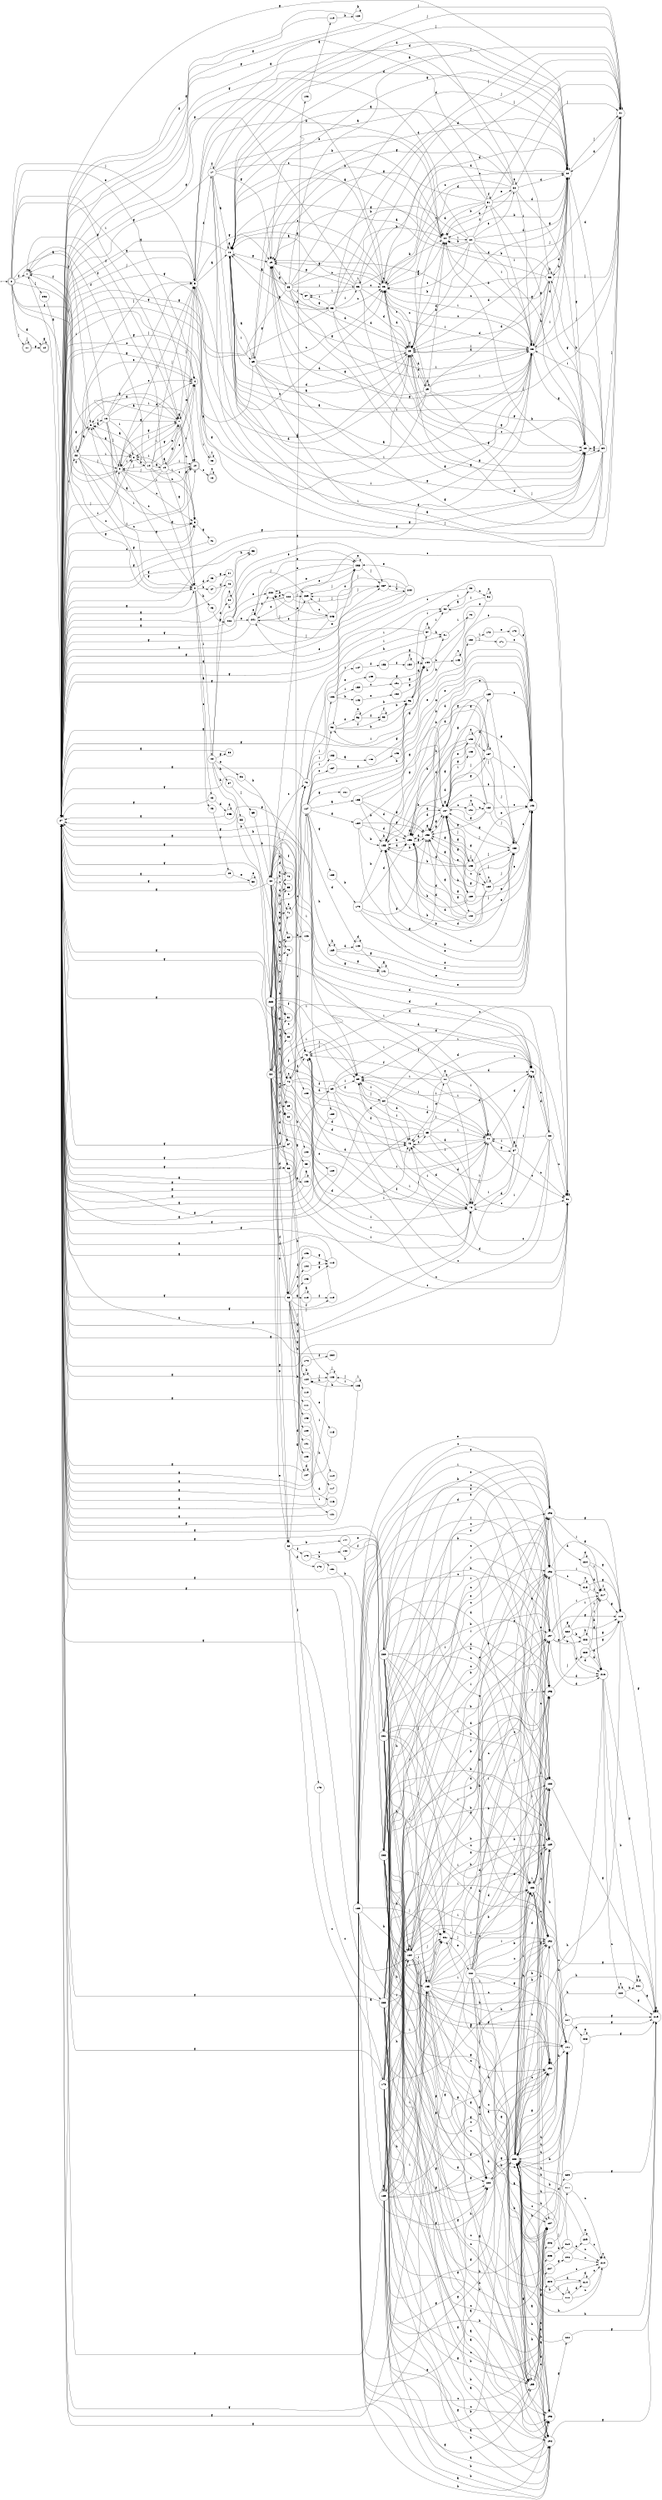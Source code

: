 digraph finite_state_machine {
rankdir=LR;
size="20,20";
node [shape = point]; "dummy0"
node [shape = doublecircle]; "0";"dummy0" -> "0";
node [shape = circle]; "1";
node [shape = circle]; "2";
node [shape = circle]; "3";
node [shape = circle]; "4";
node [shape = circle]; "5";
node [shape = circle]; "6";
node [shape = circle]; "7";
node [shape = circle]; "8";
node [shape = circle]; "9";
node [shape = doublecircle]; "10";node [shape = doublecircle]; "11";node [shape = doublecircle]; "12";node [shape = doublecircle]; "13";node [shape = circle]; "14";
node [shape = circle]; "15";
node [shape = circle]; "16";
node [shape = circle]; "17";
node [shape = circle]; "18";
node [shape = circle]; "19";
node [shape = circle]; "20";
node [shape = circle]; "21";
node [shape = circle]; "22";
node [shape = circle]; "23";
node [shape = circle]; "24";
node [shape = circle]; "25";
node [shape = circle]; "26";
node [shape = circle]; "27";
node [shape = circle]; "28";
node [shape = circle]; "29";
node [shape = circle]; "30";
node [shape = circle]; "31";
node [shape = circle]; "32";
node [shape = circle]; "33";
node [shape = circle]; "34";
node [shape = circle]; "35";
node [shape = circle]; "36";
node [shape = circle]; "37";
node [shape = circle]; "38";
node [shape = circle]; "39";
node [shape = circle]; "40";
node [shape = circle]; "41";
node [shape = circle]; "42";
node [shape = circle]; "43";
node [shape = circle]; "44";
node [shape = circle]; "45";
node [shape = circle]; "46";
node [shape = circle]; "47";
node [shape = circle]; "48";
node [shape = circle]; "49";
node [shape = circle]; "50";
node [shape = circle]; "51";
node [shape = circle]; "52";
node [shape = circle]; "53";
node [shape = circle]; "54";
node [shape = circle]; "55";
node [shape = circle]; "56";
node [shape = circle]; "57";
node [shape = circle]; "58";
node [shape = circle]; "59";
node [shape = circle]; "60";
node [shape = circle]; "61";
node [shape = circle]; "62";
node [shape = circle]; "63";
node [shape = circle]; "64";
node [shape = circle]; "65";
node [shape = circle]; "66";
node [shape = circle]; "67";
node [shape = circle]; "68";
node [shape = circle]; "69";
node [shape = circle]; "70";
node [shape = circle]; "71";
node [shape = circle]; "72";
node [shape = circle]; "73";
node [shape = circle]; "74";
node [shape = circle]; "75";
node [shape = circle]; "76";
node [shape = circle]; "77";
node [shape = circle]; "78";
node [shape = circle]; "79";
node [shape = circle]; "80";
node [shape = circle]; "81";
node [shape = circle]; "82";
node [shape = circle]; "83";
node [shape = circle]; "84";
node [shape = circle]; "85";
node [shape = circle]; "86";
node [shape = circle]; "87";
node [shape = circle]; "88";
node [shape = circle]; "89";
node [shape = circle]; "90";
node [shape = circle]; "91";
node [shape = circle]; "92";
node [shape = circle]; "93";
node [shape = circle]; "94";
node [shape = circle]; "95";
node [shape = circle]; "96";
node [shape = circle]; "97";
node [shape = circle]; "98";
node [shape = circle]; "99";
node [shape = circle]; "100";
node [shape = circle]; "101";
node [shape = circle]; "102";
node [shape = circle]; "103";
node [shape = circle]; "104";
node [shape = circle]; "105";
node [shape = circle]; "106";
node [shape = circle]; "107";
node [shape = circle]; "108";
node [shape = circle]; "109";
node [shape = circle]; "110";
node [shape = circle]; "111";
node [shape = circle]; "112";
node [shape = circle]; "113";
node [shape = circle]; "114";
node [shape = circle]; "115";
node [shape = circle]; "116";
node [shape = circle]; "117";
node [shape = circle]; "118";
node [shape = circle]; "119";
node [shape = circle]; "120";
node [shape = circle]; "121";
node [shape = circle]; "122";
node [shape = circle]; "123";
node [shape = circle]; "124";
node [shape = circle]; "125";
node [shape = circle]; "126";
node [shape = circle]; "127";
node [shape = circle]; "128";
node [shape = circle]; "129";
node [shape = circle]; "130";
node [shape = circle]; "131";
node [shape = circle]; "132";
node [shape = circle]; "133";
node [shape = circle]; "134";
node [shape = circle]; "135";
node [shape = circle]; "136";
node [shape = circle]; "137";
node [shape = circle]; "138";
node [shape = circle]; "139";
node [shape = circle]; "140";
node [shape = circle]; "141";
node [shape = circle]; "142";
node [shape = circle]; "143";
node [shape = circle]; "144";
node [shape = circle]; "145";
node [shape = circle]; "146";
node [shape = circle]; "147";
node [shape = circle]; "148";
node [shape = circle]; "149";
node [shape = circle]; "150";
node [shape = circle]; "151";
node [shape = circle]; "152";
node [shape = circle]; "153";
node [shape = circle]; "154";
node [shape = circle]; "155";
node [shape = circle]; "156";
node [shape = circle]; "157";
node [shape = circle]; "158";
node [shape = circle]; "159";
node [shape = circle]; "160";
node [shape = circle]; "161";
node [shape = circle]; "162";
node [shape = circle]; "163";
node [shape = circle]; "164";
node [shape = circle]; "165";
node [shape = circle]; "166";
node [shape = circle]; "167";
node [shape = circle]; "168";
node [shape = circle]; "169";
node [shape = circle]; "170";
node [shape = circle]; "171";
node [shape = circle]; "172";
node [shape = circle]; "173";
node [shape = circle]; "174";
node [shape = circle]; "175";
node [shape = circle]; "176";
node [shape = circle]; "177";
node [shape = circle]; "178";
node [shape = circle]; "179";
node [shape = circle]; "180";
node [shape = circle]; "181";
node [shape = circle]; "182";
node [shape = circle]; "183";
node [shape = circle]; "184";
node [shape = circle]; "185";
node [shape = circle]; "186";
node [shape = circle]; "187";
node [shape = circle]; "188";
node [shape = circle]; "189";
node [shape = circle]; "190";
node [shape = circle]; "191";
node [shape = circle]; "192";
node [shape = circle]; "193";
node [shape = circle]; "194";
node [shape = circle]; "195";
node [shape = circle]; "196";
node [shape = circle]; "197";
node [shape = circle]; "198";
node [shape = circle]; "199";
node [shape = circle]; "200";
node [shape = circle]; "201";
node [shape = circle]; "202";
node [shape = circle]; "203";
node [shape = circle]; "204";
node [shape = circle]; "205";
node [shape = circle]; "206";
node [shape = circle]; "207";
node [shape = circle]; "208";
node [shape = circle]; "209";
node [shape = circle]; "210";
node [shape = circle]; "211";
node [shape = circle]; "212";
node [shape = circle]; "213";
node [shape = circle]; "214";
node [shape = circle]; "215";
node [shape = circle]; "216";
node [shape = circle]; "217";
node [shape = circle]; "218";
node [shape = circle]; "219";
node [shape = circle]; "220";
node [shape = circle]; "221";
node [shape = circle]; "222";
node [shape = circle]; "223";
node [shape = circle]; "224";
node [shape = circle]; "225";
node [shape = circle]; "226";
node [shape = circle]; "227";
node [shape = circle]; "228";
node [shape = circle]; "229";
node [shape = circle]; "230";
node [shape = circle]; "231";
node [shape = circle]; "232";
node [shape = circle]; "233";
node [shape = circle]; "234";
node [shape = circle]; "235";
node [shape = circle]; "236";
node [shape = circle]; "237";
node [shape = circle]; "238";
node [shape = circle]; "239";
node [shape = circle]; "240";
node [shape = circle]; "241";
node [shape = circle]; "242";
node [shape = circle]; "243";
node [shape = circle]; "244";
node [shape = circle]; "245";
node [shape = circle]; "246";
"0" -> "1" [label = "f"];
 "0" -> "2" [label = "g"];
 "0" -> "12" [label = "g"];
 "0" -> "7" [label = "g"];
 "0" -> "3" [label = "c"];
 "0" -> "4" [label = "e"];
 "0" -> "9" [label = "j"];
 "0" -> "11" [label = "j"];
 "0" -> "5" [label = "j"];
 "0" -> "6" [label = "a"];
 "0" -> "8" [label = "i"];
 "0" -> "10" [label = "i"];
 "12" -> "12" [label = "g"];
 "11" -> "11" [label = "j"];
 "11" -> "12" [label = "g"];
 "10" -> "13" [label = "c"];
 "13" -> "13" [label = "c"];
 "9" -> "9" [label = "j"];
 "9" -> "5" [label = "j"];
 "9" -> "8" [label = "i"];
 "9" -> "10" [label = "i"];
 "9" -> "1" [label = "f"];
 "9" -> "2" [label = "g"];
 "9" -> "7" [label = "g"];
 "9" -> "3" [label = "c"];
 "9" -> "4" [label = "e"];
 "9" -> "6" [label = "a"];
 "8" -> "14" [label = "h"];
 "14" -> "8" [label = "i"];
 "14" -> "10" [label = "i"];
 "14" -> "6" [label = "a"];
 "14" -> "15" [label = "a"];
 "14" -> "9" [label = "j"];
 "14" -> "5" [label = "j"];
 "14" -> "1" [label = "f"];
 "14" -> "2" [label = "g"];
 "14" -> "7" [label = "g"];
 "14" -> "3" [label = "c"];
 "14" -> "4" [label = "e"];
 "15" -> "6" [label = "a"];
 "15" -> "15" [label = "a"];
 "15" -> "8" [label = "i"];
 "15" -> "10" [label = "i"];
 "15" -> "9" [label = "j"];
 "15" -> "5" [label = "j"];
 "15" -> "1" [label = "f"];
 "15" -> "2" [label = "g"];
 "15" -> "7" [label = "g"];
 "15" -> "3" [label = "c"];
 "15" -> "4" [label = "e"];
 "7" -> "2" [label = "g"];
 "7" -> "7" [label = "g"];
 "7" -> "1" [label = "f"];
 "7" -> "3" [label = "c"];
 "7" -> "4" [label = "e"];
 "7" -> "9" [label = "j"];
 "7" -> "5" [label = "j"];
 "7" -> "6" [label = "a"];
 "7" -> "8" [label = "i"];
 "7" -> "10" [label = "i"];
 "6" -> "16" [label = "i"];
 "16" -> "6" [label = "a"];
 "16" -> "1" [label = "f"];
 "16" -> "2" [label = "g"];
 "16" -> "7" [label = "g"];
 "16" -> "3" [label = "c"];
 "16" -> "4" [label = "e"];
 "16" -> "9" [label = "j"];
 "16" -> "5" [label = "j"];
 "16" -> "8" [label = "i"];
 "16" -> "10" [label = "i"];
 "5" -> "17" [label = "f"];
 "5" -> "18" [label = "a"];
 "5" -> "27" [label = "g"];
 "5" -> "19" [label = "g"];
 "5" -> "20" [label = "g"];
 "5" -> "21" [label = "j"];
 "5" -> "25" [label = "d"];
 "5" -> "22" [label = "d"];
 "5" -> "23" [label = "i"];
 "5" -> "24" [label = "b"];
 "5" -> "26" [label = "c"];
 "27" -> "1" [label = "f"];
 "27" -> "2" [label = "g"];
 "27" -> "7" [label = "g"];
 "27" -> "3" [label = "c"];
 "27" -> "4" [label = "e"];
 "27" -> "9" [label = "j"];
 "27" -> "5" [label = "j"];
 "27" -> "8" [label = "i"];
 "27" -> "10" [label = "i"];
 "27" -> "28" [label = "i"];
 "27" -> "6" [label = "a"];
 "28" -> "8" [label = "i"];
 "28" -> "10" [label = "i"];
 "28" -> "28" [label = "i"];
 "28" -> "1" [label = "f"];
 "28" -> "2" [label = "g"];
 "28" -> "7" [label = "g"];
 "28" -> "3" [label = "c"];
 "28" -> "4" [label = "e"];
 "28" -> "9" [label = "j"];
 "28" -> "5" [label = "j"];
 "28" -> "6" [label = "a"];
 "26" -> "26" [label = "c"];
 "26" -> "18" [label = "a"];
 "26" -> "27" [label = "g"];
 "26" -> "19" [label = "g"];
 "26" -> "20" [label = "g"];
 "26" -> "21" [label = "j"];
 "26" -> "25" [label = "d"];
 "26" -> "22" [label = "d"];
 "26" -> "23" [label = "i"];
 "26" -> "24" [label = "b"];
 "25" -> "25" [label = "d"];
 "25" -> "29" [label = "d"];
 "25" -> "22" [label = "d"];
 "25" -> "18" [label = "a"];
 "25" -> "27" [label = "g"];
 "25" -> "19" [label = "g"];
 "25" -> "20" [label = "g"];
 "25" -> "21" [label = "j"];
 "25" -> "23" [label = "i"];
 "25" -> "24" [label = "b"];
 "25" -> "26" [label = "c"];
 "29" -> "25" [label = "d"];
 "29" -> "29" [label = "d"];
 "29" -> "22" [label = "d"];
 "29" -> "18" [label = "a"];
 "29" -> "27" [label = "g"];
 "29" -> "19" [label = "g"];
 "29" -> "20" [label = "g"];
 "29" -> "21" [label = "j"];
 "29" -> "23" [label = "i"];
 "29" -> "24" [label = "b"];
 "29" -> "26" [label = "c"];
 "24" -> "30" [label = "i"];
 "30" -> "24" [label = "b"];
 "30" -> "31" [label = "f"];
 "30" -> "32" [label = "e"];
 "30" -> "18" [label = "a"];
 "30" -> "27" [label = "g"];
 "30" -> "19" [label = "g"];
 "30" -> "20" [label = "g"];
 "30" -> "21" [label = "j"];
 "30" -> "25" [label = "d"];
 "30" -> "22" [label = "d"];
 "30" -> "23" [label = "i"];
 "30" -> "26" [label = "c"];
 "32" -> "32" [label = "e"];
 "32" -> "24" [label = "b"];
 "32" -> "18" [label = "a"];
 "32" -> "27" [label = "g"];
 "32" -> "19" [label = "g"];
 "32" -> "20" [label = "g"];
 "32" -> "21" [label = "j"];
 "32" -> "25" [label = "d"];
 "32" -> "22" [label = "d"];
 "32" -> "23" [label = "i"];
 "32" -> "26" [label = "c"];
 "31" -> "31" [label = "f"];
 "31" -> "24" [label = "b"];
 "31" -> "32" [label = "e"];
 "31" -> "18" [label = "a"];
 "31" -> "27" [label = "g"];
 "31" -> "19" [label = "g"];
 "31" -> "20" [label = "g"];
 "31" -> "21" [label = "j"];
 "31" -> "25" [label = "d"];
 "31" -> "22" [label = "d"];
 "31" -> "23" [label = "i"];
 "31" -> "26" [label = "c"];
 "23" -> "23" [label = "i"];
 "23" -> "27" [label = "g"];
 "23" -> "19" [label = "g"];
 "23" -> "20" [label = "g"];
 "23" -> "21" [label = "j"];
 "23" -> "25" [label = "d"];
 "23" -> "22" [label = "d"];
 "23" -> "33" [label = "h"];
 "23" -> "18" [label = "a"];
 "23" -> "24" [label = "b"];
 "23" -> "26" [label = "c"];
 "33" -> "33" [label = "h"];
 "33" -> "27" [label = "g"];
 "33" -> "19" [label = "g"];
 "33" -> "20" [label = "g"];
 "33" -> "21" [label = "j"];
 "33" -> "25" [label = "d"];
 "33" -> "22" [label = "d"];
 "33" -> "23" [label = "i"];
 "33" -> "18" [label = "a"];
 "33" -> "24" [label = "b"];
 "33" -> "26" [label = "c"];
 "22" -> "25" [label = "d"];
 "22" -> "22" [label = "d"];
 "22" -> "21" [label = "j"];
 "22" -> "27" [label = "g"];
 "22" -> "19" [label = "g"];
 "22" -> "20" [label = "g"];
 "22" -> "23" [label = "i"];
 "22" -> "33" [label = "h"];
 "22" -> "18" [label = "a"];
 "22" -> "24" [label = "b"];
 "22" -> "26" [label = "c"];
 "21" -> "21" [label = "j"];
 "21" -> "22" [label = "d"];
 "20" -> "34" [label = "d"];
 "34" -> "27" [label = "g"];
 "34" -> "19" [label = "g"];
 "34" -> "20" [label = "g"];
 "34" -> "21" [label = "j"];
 "34" -> "25" [label = "d"];
 "34" -> "22" [label = "d"];
 "34" -> "23" [label = "i"];
 "34" -> "33" [label = "h"];
 "34" -> "18" [label = "a"];
 "34" -> "24" [label = "b"];
 "34" -> "26" [label = "c"];
 "19" -> "35" [label = "j"];
 "35" -> "27" [label = "g"];
 "35" -> "19" [label = "g"];
 "35" -> "20" [label = "g"];
 "35" -> "36" [label = "i"];
 "35" -> "37" [label = "i"];
 "35" -> "23" [label = "i"];
 "35" -> "18" [label = "a"];
 "35" -> "21" [label = "j"];
 "35" -> "25" [label = "d"];
 "35" -> "22" [label = "d"];
 "35" -> "24" [label = "b"];
 "35" -> "26" [label = "c"];
 "37" -> "38" [label = "g"];
 "38" -> "36" [label = "i"];
 "38" -> "37" [label = "i"];
 "38" -> "23" [label = "i"];
 "38" -> "27" [label = "g"];
 "38" -> "19" [label = "g"];
 "38" -> "20" [label = "g"];
 "38" -> "18" [label = "a"];
 "38" -> "21" [label = "j"];
 "38" -> "25" [label = "d"];
 "38" -> "22" [label = "d"];
 "38" -> "24" [label = "b"];
 "38" -> "26" [label = "c"];
 "36" -> "36" [label = "i"];
 "36" -> "37" [label = "i"];
 "36" -> "23" [label = "i"];
 "36" -> "27" [label = "g"];
 "36" -> "19" [label = "g"];
 "36" -> "20" [label = "g"];
 "36" -> "18" [label = "a"];
 "36" -> "21" [label = "j"];
 "36" -> "25" [label = "d"];
 "36" -> "22" [label = "d"];
 "36" -> "24" [label = "b"];
 "36" -> "26" [label = "c"];
 "18" -> "18" [label = "a"];
 "18" -> "23" [label = "i"];
 "18" -> "39" [label = "i"];
 "18" -> "27" [label = "g"];
 "18" -> "19" [label = "g"];
 "18" -> "20" [label = "g"];
 "18" -> "21" [label = "j"];
 "18" -> "25" [label = "d"];
 "18" -> "22" [label = "d"];
 "18" -> "24" [label = "b"];
 "18" -> "26" [label = "c"];
 "39" -> "23" [label = "i"];
 "39" -> "39" [label = "i"];
 "39" -> "18" [label = "a"];
 "39" -> "27" [label = "g"];
 "39" -> "19" [label = "g"];
 "39" -> "20" [label = "g"];
 "39" -> "21" [label = "j"];
 "39" -> "25" [label = "d"];
 "39" -> "22" [label = "d"];
 "39" -> "24" [label = "b"];
 "39" -> "26" [label = "c"];
 "17" -> "17" [label = "f"];
 "17" -> "18" [label = "a"];
 "17" -> "27" [label = "g"];
 "17" -> "19" [label = "g"];
 "17" -> "20" [label = "g"];
 "17" -> "21" [label = "j"];
 "17" -> "25" [label = "d"];
 "17" -> "22" [label = "d"];
 "17" -> "23" [label = "i"];
 "17" -> "24" [label = "b"];
 "17" -> "26" [label = "c"];
 "4" -> "40" [label = "i"];
 "4" -> "27" [label = "g"];
 "40" -> "40" [label = "i"];
 "40" -> "27" [label = "g"];
 "3" -> "41" [label = "g"];
 "41" -> "27" [label = "g"];
 "2" -> "42" [label = "a"];
 "2" -> "43" [label = "h"];
 "2" -> "44" [label = "i"];
 "2" -> "45" [label = "d"];
 "2" -> "46" [label = "c"];
 "2" -> "47" [label = "b"];
 "47" -> "48" [label = "f"];
 "48" -> "27" [label = "g"];
 "46" -> "49" [label = "f"];
 "49" -> "50" [label = "e"];
 "49" -> "27" [label = "g"];
 "50" -> "50" [label = "e"];
 "50" -> "27" [label = "g"];
 "45" -> "51" [label = "g"];
 "51" -> "27" [label = "g"];
 "44" -> "52" [label = "d"];
 "44" -> "57" [label = "h"];
 "44" -> "53" [label = "h"];
 "44" -> "55" [label = "h"];
 "44" -> "54" [label = "b"];
 "44" -> "56" [label = "e"];
 "44" -> "58" [label = "g"];
 "58" -> "27" [label = "g"];
 "57" -> "59" [label = "j"];
 "59" -> "60" [label = "b"];
 "60" -> "75" [label = "f"];
 "60" -> "67" [label = "f"];
 "60" -> "68" [label = "f"];
 "60" -> "61" [label = "f"];
 "60" -> "62" [label = "e"];
 "60" -> "71" [label = "e"];
 "60" -> "27" [label = "g"];
 "60" -> "70" [label = "g"];
 "60" -> "63" [label = "g"];
 "60" -> "64" [label = "c"];
 "60" -> "81" [label = "c"];
 "60" -> "74" [label = "c"];
 "60" -> "72" [label = "c"];
 "60" -> "65" [label = "d"];
 "60" -> "66" [label = "d"];
 "60" -> "69" [label = "d"];
 "60" -> "76" [label = "d"];
 "60" -> "79" [label = "d"];
 "60" -> "73" [label = "b"];
 "60" -> "80" [label = "i"];
 "60" -> "82" [label = "i"];
 "60" -> "77" [label = "i"];
 "60" -> "78" [label = "i"];
 "82" -> "83" [label = "a"];
 "83" -> "27" [label = "g"];
 "81" -> "81" [label = "c"];
 "81" -> "27" [label = "g"];
 "80" -> "84" [label = "j"];
 "84" -> "80" [label = "i"];
 "84" -> "77" [label = "i"];
 "84" -> "78" [label = "i"];
 "84" -> "75" [label = "f"];
 "84" -> "76" [label = "d"];
 "84" -> "79" [label = "d"];
 "84" -> "81" [label = "c"];
 "84" -> "27" [label = "g"];
 "79" -> "85" [label = "c"];
 "85" -> "76" [label = "d"];
 "85" -> "79" [label = "d"];
 "85" -> "86" [label = "e"];
 "85" -> "75" [label = "f"];
 "85" -> "80" [label = "i"];
 "85" -> "77" [label = "i"];
 "85" -> "78" [label = "i"];
 "85" -> "81" [label = "c"];
 "85" -> "27" [label = "g"];
 "86" -> "86" [label = "e"];
 "86" -> "76" [label = "d"];
 "86" -> "79" [label = "d"];
 "86" -> "75" [label = "f"];
 "86" -> "80" [label = "i"];
 "86" -> "77" [label = "i"];
 "86" -> "78" [label = "i"];
 "86" -> "81" [label = "c"];
 "86" -> "27" [label = "g"];
 "78" -> "80" [label = "i"];
 "78" -> "77" [label = "i"];
 "78" -> "78" [label = "i"];
 "78" -> "75" [label = "f"];
 "78" -> "76" [label = "d"];
 "78" -> "79" [label = "d"];
 "78" -> "81" [label = "c"];
 "78" -> "27" [label = "g"];
 "77" -> "80" [label = "i"];
 "77" -> "77" [label = "i"];
 "77" -> "78" [label = "i"];
 "77" -> "27" [label = "g"];
 "77" -> "87" [label = "g"];
 "77" -> "75" [label = "f"];
 "77" -> "76" [label = "d"];
 "77" -> "79" [label = "d"];
 "77" -> "81" [label = "c"];
 "87" -> "27" [label = "g"];
 "87" -> "87" [label = "g"];
 "87" -> "80" [label = "i"];
 "87" -> "77" [label = "i"];
 "87" -> "78" [label = "i"];
 "87" -> "75" [label = "f"];
 "87" -> "76" [label = "d"];
 "87" -> "79" [label = "d"];
 "87" -> "81" [label = "c"];
 "76" -> "88" [label = "c"];
 "88" -> "76" [label = "d"];
 "88" -> "79" [label = "d"];
 "88" -> "75" [label = "f"];
 "88" -> "80" [label = "i"];
 "88" -> "77" [label = "i"];
 "88" -> "78" [label = "i"];
 "88" -> "81" [label = "c"];
 "88" -> "27" [label = "g"];
 "75" -> "89" [label = "d"];
 "89" -> "75" [label = "f"];
 "89" -> "76" [label = "d"];
 "89" -> "79" [label = "d"];
 "89" -> "80" [label = "i"];
 "89" -> "77" [label = "i"];
 "89" -> "78" [label = "i"];
 "89" -> "81" [label = "c"];
 "89" -> "27" [label = "g"];
 "74" -> "81" [label = "c"];
 "74" -> "74" [label = "c"];
 "74" -> "75" [label = "f"];
 "74" -> "76" [label = "d"];
 "74" -> "79" [label = "d"];
 "74" -> "80" [label = "i"];
 "74" -> "77" [label = "i"];
 "74" -> "78" [label = "i"];
 "74" -> "27" [label = "g"];
 "73" -> "27" [label = "g"];
 "72" -> "90" [label = "i"];
 "72" -> "92" [label = "i"];
 "72" -> "91" [label = "h"];
 "72" -> "27" [label = "g"];
 "92" -> "93" [label = "a"];
 "93" -> "92" [label = "i"];
 "93" -> "94" [label = "c"];
 "93" -> "27" [label = "g"];
 "94" -> "94" [label = "c"];
 "94" -> "92" [label = "i"];
 "94" -> "27" [label = "g"];
 "91" -> "95" [label = "i"];
 "95" -> "96" [label = "b"];
 "96" -> "90" [label = "i"];
 "96" -> "92" [label = "i"];
 "96" -> "91" [label = "h"];
 "96" -> "97" [label = "d"];
 "96" -> "27" [label = "g"];
 "97" -> "97" [label = "d"];
 "97" -> "90" [label = "i"];
 "97" -> "92" [label = "i"];
 "97" -> "91" [label = "h"];
 "97" -> "27" [label = "g"];
 "90" -> "98" [label = "e"];
 "90" -> "99" [label = "f"];
 "90" -> "96" [label = "b"];
 "99" -> "99" [label = "f"];
 "99" -> "96" [label = "b"];
 "98" -> "98" [label = "e"];
 "98" -> "99" [label = "f"];
 "98" -> "96" [label = "b"];
 "71" -> "71" [label = "e"];
 "71" -> "72" [label = "c"];
 "70" -> "27" [label = "g"];
 "69" -> "100" [label = "h"];
 "100" -> "27" [label = "g"];
 "68" -> "101" [label = "b"];
 "68" -> "102" [label = "b"];
 "68" -> "103" [label = "b"];
 "68" -> "104" [label = "e"];
 "68" -> "105" [label = "f"];
 "68" -> "106" [label = "f"];
 "68" -> "108" [label = "f"];
 "68" -> "113" [label = "f"];
 "68" -> "107" [label = "d"];
 "68" -> "27" [label = "g"];
 "68" -> "109" [label = "g"];
 "68" -> "111" [label = "g"];
 "68" -> "110" [label = "j"];
 "68" -> "112" [label = "a"];
 "113" -> "27" [label = "g"];
 "112" -> "112" [label = "a"];
 "112" -> "113" [label = "f"];
 "111" -> "114" [label = "i"];
 "114" -> "27" [label = "g"];
 "110" -> "115" [label = "e"];
 "115" -> "27" [label = "g"];
 "109" -> "116" [label = "d"];
 "116" -> "27" [label = "g"];
 "108" -> "117" [label = "h"];
 "117" -> "27" [label = "g"];
 "107" -> "107" [label = "d"];
 "107" -> "27" [label = "g"];
 "106" -> "118" [label = "g"];
 "118" -> "27" [label = "g"];
 "105" -> "118" [label = "g"];
 "104" -> "118" [label = "g"];
 "103" -> "27" [label = "g"];
 "102" -> "119" [label = "a"];
 "119" -> "120" [label = "b"];
 "119" -> "27" [label = "g"];
 "120" -> "120" [label = "b"];
 "120" -> "27" [label = "g"];
 "101" -> "121" [label = "i"];
 "121" -> "27" [label = "g"];
 "67" -> "122" [label = "a"];
 "67" -> "27" [label = "g"];
 "122" -> "122" [label = "a"];
 "122" -> "27" [label = "g"];
 "66" -> "123" [label = "j"];
 "66" -> "124" [label = "h"];
 "66" -> "27" [label = "g"];
 "124" -> "124" [label = "h"];
 "124" -> "123" [label = "j"];
 "124" -> "27" [label = "g"];
 "123" -> "123" [label = "j"];
 "123" -> "125" [label = "i"];
 "123" -> "124" [label = "h"];
 "123" -> "27" [label = "g"];
 "125" -> "125" [label = "i"];
 "125" -> "123" [label = "j"];
 "125" -> "124" [label = "h"];
 "125" -> "27" [label = "g"];
 "65" -> "27" [label = "g"];
 "64" -> "126" [label = "b"];
 "126" -> "27" [label = "g"];
 "63" -> "127" [label = "c"];
 "63" -> "128" [label = "d"];
 "128" -> "129" [label = "e"];
 "129" -> "27" [label = "g"];
 "127" -> "130" [label = "j"];
 "127" -> "131" [label = "g"];
 "127" -> "133" [label = "g"];
 "127" -> "134" [label = "g"];
 "127" -> "141" [label = "g"];
 "127" -> "132" [label = "b"];
 "127" -> "135" [label = "a"];
 "127" -> "136" [label = "i"];
 "127" -> "138" [label = "i"];
 "127" -> "137" [label = "c"];
 "127" -> "139" [label = "h"];
 "127" -> "140" [label = "d"];
 "127" -> "142" [label = "e"];
 "142" -> "27" [label = "g"];
 "141" -> "141" [label = "g"];
 "141" -> "142" [label = "e"];
 "140" -> "140" [label = "d"];
 "140" -> "141" [label = "g"];
 "140" -> "142" [label = "e"];
 "139" -> "139" [label = "h"];
 "139" -> "140" [label = "d"];
 "139" -> "141" [label = "g"];
 "139" -> "142" [label = "e"];
 "138" -> "143" [label = "a"];
 "143" -> "144" [label = "g"];
 "144" -> "145" [label = "c"];
 "144" -> "142" [label = "e"];
 "145" -> "145" [label = "c"];
 "145" -> "142" [label = "e"];
 "137" -> "146" [label = "g"];
 "146" -> "144" [label = "g"];
 "136" -> "147" [label = "i"];
 "136" -> "150" [label = "i"];
 "136" -> "148" [label = "h"];
 "136" -> "149" [label = "e"];
 "150" -> "151" [label = "c"];
 "151" -> "144" [label = "g"];
 "149" -> "144" [label = "g"];
 "148" -> "152" [label = "e"];
 "152" -> "144" [label = "g"];
 "147" -> "153" [label = "f"];
 "153" -> "154" [label = "f"];
 "153" -> "144" [label = "g"];
 "154" -> "154" [label = "f"];
 "154" -> "144" [label = "g"];
 "135" -> "155" [label = "b"];
 "135" -> "156" [label = "d"];
 "135" -> "157" [label = "g"];
 "135" -> "158" [label = "g"];
 "135" -> "142" [label = "e"];
 "158" -> "157" [label = "g"];
 "158" -> "158" [label = "g"];
 "158" -> "155" [label = "b"];
 "158" -> "156" [label = "d"];
 "158" -> "142" [label = "e"];
 "157" -> "157" [label = "g"];
 "157" -> "158" [label = "g"];
 "157" -> "142" [label = "e"];
 "157" -> "166" [label = "e"];
 "157" -> "159" [label = "e"];
 "157" -> "160" [label = "b"];
 "157" -> "155" [label = "b"];
 "157" -> "161" [label = "c"];
 "157" -> "162" [label = "c"];
 "157" -> "164" [label = "c"];
 "157" -> "168" [label = "j"];
 "157" -> "163" [label = "j"];
 "157" -> "167" [label = "j"];
 "157" -> "165" [label = "i"];
 "157" -> "156" [label = "d"];
 "168" -> "168" [label = "j"];
 "168" -> "157" [label = "g"];
 "168" -> "158" [label = "g"];
 "168" -> "155" [label = "b"];
 "168" -> "156" [label = "d"];
 "168" -> "142" [label = "e"];
 "167" -> "168" [label = "j"];
 "167" -> "167" [label = "j"];
 "167" -> "157" [label = "g"];
 "167" -> "158" [label = "g"];
 "167" -> "155" [label = "b"];
 "167" -> "156" [label = "d"];
 "167" -> "142" [label = "e"];
 "166" -> "142" [label = "e"];
 "166" -> "166" [label = "e"];
 "166" -> "168" [label = "j"];
 "166" -> "167" [label = "j"];
 "166" -> "157" [label = "g"];
 "166" -> "158" [label = "g"];
 "166" -> "155" [label = "b"];
 "166" -> "156" [label = "d"];
 "165" -> "169" [label = "d"];
 "169" -> "157" [label = "g"];
 "169" -> "158" [label = "g"];
 "169" -> "168" [label = "j"];
 "169" -> "155" [label = "b"];
 "169" -> "156" [label = "d"];
 "169" -> "142" [label = "e"];
 "164" -> "164" [label = "c"];
 "164" -> "157" [label = "g"];
 "164" -> "158" [label = "g"];
 "164" -> "168" [label = "j"];
 "164" -> "155" [label = "b"];
 "164" -> "156" [label = "d"];
 "164" -> "142" [label = "e"];
 "163" -> "168" [label = "j"];
 "163" -> "163" [label = "j"];
 "163" -> "164" [label = "c"];
 "163" -> "157" [label = "g"];
 "163" -> "158" [label = "g"];
 "163" -> "155" [label = "b"];
 "163" -> "156" [label = "d"];
 "163" -> "142" [label = "e"];
 "162" -> "157" [label = "g"];
 "162" -> "158" [label = "g"];
 "162" -> "168" [label = "j"];
 "162" -> "155" [label = "b"];
 "162" -> "156" [label = "d"];
 "162" -> "142" [label = "e"];
 "161" -> "161" [label = "c"];
 "161" -> "162" [label = "c"];
 "160" -> "157" [label = "g"];
 "160" -> "158" [label = "g"];
 "160" -> "168" [label = "j"];
 "160" -> "155" [label = "b"];
 "160" -> "156" [label = "d"];
 "160" -> "142" [label = "e"];
 "159" -> "157" [label = "g"];
 "159" -> "158" [label = "g"];
 "159" -> "168" [label = "j"];
 "159" -> "155" [label = "b"];
 "159" -> "156" [label = "d"];
 "159" -> "142" [label = "e"];
 "156" -> "156" [label = "d"];
 "156" -> "155" [label = "b"];
 "156" -> "157" [label = "g"];
 "156" -> "158" [label = "g"];
 "156" -> "142" [label = "e"];
 "155" -> "155" [label = "b"];
 "155" -> "156" [label = "d"];
 "134" -> "155" [label = "b"];
 "134" -> "156" [label = "d"];
 "134" -> "157" [label = "g"];
 "134" -> "158" [label = "g"];
 "134" -> "142" [label = "e"];
 "133" -> "170" [label = "b"];
 "170" -> "155" [label = "b"];
 "170" -> "156" [label = "d"];
 "170" -> "157" [label = "g"];
 "170" -> "158" [label = "g"];
 "170" -> "142" [label = "e"];
 "132" -> "171" [label = "j"];
 "132" -> "172" [label = "i"];
 "172" -> "173" [label = "e"];
 "173" -> "142" [label = "e"];
 "171" -> "142" [label = "e"];
 "131" -> "142" [label = "e"];
 "130" -> "27" [label = "g"];
 "62" -> "174" [label = "a"];
 "62" -> "179" [label = "f"];
 "62" -> "175" [label = "f"];
 "62" -> "176" [label = "d"];
 "62" -> "177" [label = "b"];
 "62" -> "178" [label = "c"];
 "179" -> "180" [label = "c"];
 "179" -> "181" [label = "b"];
 "181" -> "182" [label = "b"];
 "182" -> "193" [label = "a"];
 "182" -> "183" [label = "a"];
 "182" -> "184" [label = "h"];
 "182" -> "191" [label = "h"];
 "182" -> "185" [label = "i"];
 "182" -> "186" [label = "i"];
 "182" -> "197" [label = "i"];
 "182" -> "192" [label = "c"];
 "182" -> "187" [label = "c"];
 "182" -> "198" [label = "c"];
 "182" -> "188" [label = "d"];
 "182" -> "194" [label = "b"];
 "182" -> "195" [label = "b"];
 "182" -> "189" [label = "b"];
 "182" -> "200" [label = "g"];
 "182" -> "27" [label = "g"];
 "182" -> "190" [label = "g"];
 "182" -> "199" [label = "g"];
 "182" -> "196" [label = "e"];
 "182" -> "201" [label = "j"];
 "201" -> "202" [label = "e"];
 "202" -> "201" [label = "j"];
 "202" -> "186" [label = "i"];
 "202" -> "197" [label = "i"];
 "202" -> "192" [label = "c"];
 "202" -> "187" [label = "c"];
 "202" -> "198" [label = "c"];
 "202" -> "188" [label = "d"];
 "202" -> "194" [label = "b"];
 "202" -> "195" [label = "b"];
 "202" -> "189" [label = "b"];
 "202" -> "200" [label = "g"];
 "202" -> "27" [label = "g"];
 "202" -> "190" [label = "g"];
 "202" -> "199" [label = "g"];
 "202" -> "191" [label = "h"];
 "202" -> "193" [label = "a"];
 "202" -> "196" [label = "e"];
 "200" -> "203" [label = "h"];
 "203" -> "186" [label = "i"];
 "203" -> "197" [label = "i"];
 "203" -> "192" [label = "c"];
 "203" -> "187" [label = "c"];
 "203" -> "198" [label = "c"];
 "203" -> "188" [label = "d"];
 "203" -> "194" [label = "b"];
 "203" -> "195" [label = "b"];
 "203" -> "189" [label = "b"];
 "203" -> "200" [label = "g"];
 "203" -> "27" [label = "g"];
 "203" -> "190" [label = "g"];
 "203" -> "199" [label = "g"];
 "203" -> "191" [label = "h"];
 "203" -> "193" [label = "a"];
 "203" -> "196" [label = "e"];
 "203" -> "201" [label = "j"];
 "199" -> "204" [label = "c"];
 "199" -> "205" [label = "e"];
 "199" -> "206" [label = "e"];
 "199" -> "207" [label = "a"];
 "207" -> "208" [label = "g"];
 "208" -> "209" [label = "e"];
 "208" -> "210" [label = "c"];
 "208" -> "203" [label = "h"];
 "210" -> "210" [label = "c"];
 "210" -> "203" [label = "h"];
 "209" -> "209" [label = "e"];
 "209" -> "210" [label = "c"];
 "209" -> "203" [label = "h"];
 "206" -> "211" [label = "j"];
 "211" -> "210" [label = "c"];
 "211" -> "203" [label = "h"];
 "205" -> "212" [label = "b"];
 "212" -> "210" [label = "c"];
 "212" -> "203" [label = "h"];
 "204" -> "213" [label = "j"];
 "204" -> "214" [label = "d"];
 "204" -> "210" [label = "c"];
 "204" -> "203" [label = "h"];
 "214" -> "214" [label = "d"];
 "214" -> "210" [label = "c"];
 "214" -> "203" [label = "h"];
 "213" -> "213" [label = "j"];
 "213" -> "214" [label = "d"];
 "213" -> "210" [label = "c"];
 "213" -> "203" [label = "h"];
 "198" -> "215" [label = "c"];
 "198" -> "216" [label = "d"];
 "198" -> "217" [label = "i"];
 "198" -> "218" [label = "g"];
 "218" -> "219" [label = "g"];
 "218" -> "203" [label = "h"];
 "219" -> "219" [label = "g"];
 "219" -> "203" [label = "h"];
 "217" -> "217" [label = "i"];
 "217" -> "218" [label = "g"];
 "216" -> "220" [label = "c"];
 "216" -> "221" [label = "b"];
 "216" -> "219" [label = "g"];
 "216" -> "203" [label = "h"];
 "221" -> "221" [label = "b"];
 "221" -> "219" [label = "g"];
 "221" -> "203" [label = "h"];
 "220" -> "220" [label = "c"];
 "220" -> "221" [label = "b"];
 "220" -> "219" [label = "g"];
 "220" -> "203" [label = "h"];
 "215" -> "215" [label = "c"];
 "215" -> "216" [label = "d"];
 "215" -> "217" [label = "i"];
 "215" -> "218" [label = "g"];
 "197" -> "218" [label = "g"];
 "197" -> "222" [label = "g"];
 "197" -> "223" [label = "b"];
 "197" -> "216" [label = "d"];
 "197" -> "217" [label = "i"];
 "223" -> "223" [label = "b"];
 "223" -> "216" [label = "d"];
 "223" -> "217" [label = "i"];
 "223" -> "218" [label = "g"];
 "222" -> "218" [label = "g"];
 "222" -> "222" [label = "g"];
 "222" -> "223" [label = "b"];
 "222" -> "216" [label = "d"];
 "222" -> "217" [label = "i"];
 "196" -> "224" [label = "d"];
 "196" -> "216" [label = "d"];
 "196" -> "217" [label = "i"];
 "196" -> "218" [label = "g"];
 "224" -> "224" [label = "d"];
 "224" -> "216" [label = "d"];
 "224" -> "217" [label = "i"];
 "224" -> "218" [label = "g"];
 "195" -> "225" [label = "j"];
 "225" -> "216" [label = "d"];
 "225" -> "217" [label = "i"];
 "225" -> "218" [label = "g"];
 "194" -> "219" [label = "g"];
 "194" -> "203" [label = "h"];
 "193" -> "226" [label = "g"];
 "226" -> "219" [label = "g"];
 "226" -> "203" [label = "h"];
 "192" -> "227" [label = "c"];
 "227" -> "228" [label = "e"];
 "227" -> "219" [label = "g"];
 "227" -> "203" [label = "h"];
 "228" -> "228" [label = "e"];
 "228" -> "219" [label = "g"];
 "228" -> "203" [label = "h"];
 "191" -> "219" [label = "g"];
 "191" -> "203" [label = "h"];
 "190" -> "190" [label = "g"];
 "190" -> "191" [label = "h"];
 "189" -> "219" [label = "g"];
 "189" -> "203" [label = "h"];
 "188" -> "219" [label = "g"];
 "188" -> "203" [label = "h"];
 "187" -> "229" [label = "d"];
 "229" -> "219" [label = "g"];
 "229" -> "203" [label = "h"];
 "186" -> "186" [label = "i"];
 "186" -> "197" [label = "i"];
 "186" -> "192" [label = "c"];
 "186" -> "187" [label = "c"];
 "186" -> "198" [label = "c"];
 "186" -> "188" [label = "d"];
 "186" -> "194" [label = "b"];
 "186" -> "195" [label = "b"];
 "186" -> "189" [label = "b"];
 "186" -> "190" [label = "g"];
 "186" -> "191" [label = "h"];
 "186" -> "193" [label = "a"];
 "186" -> "196" [label = "e"];
 "185" -> "185" [label = "i"];
 "185" -> "186" [label = "i"];
 "185" -> "197" [label = "i"];
 "185" -> "192" [label = "c"];
 "185" -> "187" [label = "c"];
 "185" -> "198" [label = "c"];
 "185" -> "188" [label = "d"];
 "185" -> "194" [label = "b"];
 "185" -> "195" [label = "b"];
 "185" -> "189" [label = "b"];
 "185" -> "200" [label = "g"];
 "185" -> "27" [label = "g"];
 "185" -> "190" [label = "g"];
 "185" -> "199" [label = "g"];
 "185" -> "191" [label = "h"];
 "185" -> "193" [label = "a"];
 "185" -> "196" [label = "e"];
 "185" -> "201" [label = "j"];
 "184" -> "184" [label = "h"];
 "184" -> "191" [label = "h"];
 "184" -> "185" [label = "i"];
 "184" -> "186" [label = "i"];
 "184" -> "197" [label = "i"];
 "184" -> "192" [label = "c"];
 "184" -> "187" [label = "c"];
 "184" -> "198" [label = "c"];
 "184" -> "188" [label = "d"];
 "184" -> "194" [label = "b"];
 "184" -> "195" [label = "b"];
 "184" -> "189" [label = "b"];
 "184" -> "200" [label = "g"];
 "184" -> "27" [label = "g"];
 "184" -> "190" [label = "g"];
 "184" -> "199" [label = "g"];
 "184" -> "193" [label = "a"];
 "184" -> "196" [label = "e"];
 "184" -> "201" [label = "j"];
 "183" -> "193" [label = "a"];
 "183" -> "183" [label = "a"];
 "183" -> "184" [label = "h"];
 "183" -> "191" [label = "h"];
 "183" -> "185" [label = "i"];
 "183" -> "186" [label = "i"];
 "183" -> "197" [label = "i"];
 "183" -> "192" [label = "c"];
 "183" -> "187" [label = "c"];
 "183" -> "198" [label = "c"];
 "183" -> "188" [label = "d"];
 "183" -> "194" [label = "b"];
 "183" -> "195" [label = "b"];
 "183" -> "189" [label = "b"];
 "183" -> "200" [label = "g"];
 "183" -> "27" [label = "g"];
 "183" -> "190" [label = "g"];
 "183" -> "199" [label = "g"];
 "183" -> "196" [label = "e"];
 "183" -> "201" [label = "j"];
 "180" -> "230" [label = "e"];
 "230" -> "184" [label = "h"];
 "230" -> "191" [label = "h"];
 "230" -> "185" [label = "i"];
 "230" -> "186" [label = "i"];
 "230" -> "197" [label = "i"];
 "230" -> "192" [label = "c"];
 "230" -> "187" [label = "c"];
 "230" -> "198" [label = "c"];
 "230" -> "188" [label = "d"];
 "230" -> "194" [label = "b"];
 "230" -> "195" [label = "b"];
 "230" -> "189" [label = "b"];
 "230" -> "200" [label = "g"];
 "230" -> "27" [label = "g"];
 "230" -> "190" [label = "g"];
 "230" -> "199" [label = "g"];
 "230" -> "193" [label = "a"];
 "230" -> "196" [label = "e"];
 "230" -> "201" [label = "j"];
 "178" -> "184" [label = "h"];
 "178" -> "191" [label = "h"];
 "178" -> "185" [label = "i"];
 "178" -> "186" [label = "i"];
 "178" -> "197" [label = "i"];
 "178" -> "192" [label = "c"];
 "178" -> "187" [label = "c"];
 "178" -> "198" [label = "c"];
 "178" -> "188" [label = "d"];
 "178" -> "194" [label = "b"];
 "178" -> "195" [label = "b"];
 "178" -> "189" [label = "b"];
 "178" -> "200" [label = "g"];
 "178" -> "27" [label = "g"];
 "178" -> "190" [label = "g"];
 "178" -> "199" [label = "g"];
 "178" -> "193" [label = "a"];
 "178" -> "196" [label = "e"];
 "178" -> "201" [label = "j"];
 "177" -> "231" [label = "f"];
 "231" -> "184" [label = "h"];
 "231" -> "191" [label = "h"];
 "231" -> "185" [label = "i"];
 "231" -> "186" [label = "i"];
 "231" -> "197" [label = "i"];
 "231" -> "192" [label = "c"];
 "231" -> "187" [label = "c"];
 "231" -> "198" [label = "c"];
 "231" -> "188" [label = "d"];
 "231" -> "194" [label = "b"];
 "231" -> "195" [label = "b"];
 "231" -> "189" [label = "b"];
 "231" -> "200" [label = "g"];
 "231" -> "27" [label = "g"];
 "231" -> "190" [label = "g"];
 "231" -> "199" [label = "g"];
 "231" -> "193" [label = "a"];
 "231" -> "196" [label = "e"];
 "231" -> "201" [label = "j"];
 "176" -> "232" [label = "h"];
 "232" -> "184" [label = "h"];
 "232" -> "191" [label = "h"];
 "232" -> "185" [label = "i"];
 "232" -> "186" [label = "i"];
 "232" -> "197" [label = "i"];
 "232" -> "192" [label = "c"];
 "232" -> "187" [label = "c"];
 "232" -> "198" [label = "c"];
 "232" -> "188" [label = "d"];
 "232" -> "194" [label = "b"];
 "232" -> "195" [label = "b"];
 "232" -> "189" [label = "b"];
 "232" -> "200" [label = "g"];
 "232" -> "27" [label = "g"];
 "232" -> "190" [label = "g"];
 "232" -> "199" [label = "g"];
 "232" -> "193" [label = "a"];
 "232" -> "196" [label = "e"];
 "232" -> "201" [label = "j"];
 "175" -> "233" [label = "c"];
 "233" -> "184" [label = "h"];
 "233" -> "191" [label = "h"];
 "233" -> "185" [label = "i"];
 "233" -> "186" [label = "i"];
 "233" -> "197" [label = "i"];
 "233" -> "192" [label = "c"];
 "233" -> "187" [label = "c"];
 "233" -> "198" [label = "c"];
 "233" -> "188" [label = "d"];
 "233" -> "194" [label = "b"];
 "233" -> "195" [label = "b"];
 "233" -> "189" [label = "b"];
 "233" -> "200" [label = "g"];
 "233" -> "27" [label = "g"];
 "233" -> "190" [label = "g"];
 "233" -> "199" [label = "g"];
 "233" -> "193" [label = "a"];
 "233" -> "196" [label = "e"];
 "233" -> "201" [label = "j"];
 "174" -> "234" [label = "f"];
 "234" -> "27" [label = "g"];
 "61" -> "27" [label = "g"];
 "56" -> "60" [label = "b"];
 "55" -> "235" [label = "h"];
 "235" -> "75" [label = "f"];
 "235" -> "67" [label = "f"];
 "235" -> "68" [label = "f"];
 "235" -> "61" [label = "f"];
 "235" -> "62" [label = "e"];
 "235" -> "71" [label = "e"];
 "235" -> "27" [label = "g"];
 "235" -> "70" [label = "g"];
 "235" -> "63" [label = "g"];
 "235" -> "64" [label = "c"];
 "235" -> "81" [label = "c"];
 "235" -> "74" [label = "c"];
 "235" -> "72" [label = "c"];
 "235" -> "65" [label = "d"];
 "235" -> "66" [label = "d"];
 "235" -> "69" [label = "d"];
 "235" -> "76" [label = "d"];
 "235" -> "79" [label = "d"];
 "235" -> "73" [label = "b"];
 "235" -> "80" [label = "i"];
 "235" -> "82" [label = "i"];
 "235" -> "77" [label = "i"];
 "235" -> "78" [label = "i"];
 "54" -> "75" [label = "f"];
 "54" -> "67" [label = "f"];
 "54" -> "68" [label = "f"];
 "54" -> "61" [label = "f"];
 "54" -> "62" [label = "e"];
 "54" -> "71" [label = "e"];
 "54" -> "27" [label = "g"];
 "54" -> "70" [label = "g"];
 "54" -> "63" [label = "g"];
 "54" -> "64" [label = "c"];
 "54" -> "81" [label = "c"];
 "54" -> "74" [label = "c"];
 "54" -> "72" [label = "c"];
 "54" -> "65" [label = "d"];
 "54" -> "66" [label = "d"];
 "54" -> "69" [label = "d"];
 "54" -> "76" [label = "d"];
 "54" -> "79" [label = "d"];
 "54" -> "73" [label = "b"];
 "54" -> "80" [label = "i"];
 "54" -> "82" [label = "i"];
 "54" -> "77" [label = "i"];
 "54" -> "78" [label = "i"];
 "53" -> "27" [label = "g"];
 "52" -> "52" [label = "d"];
 "52" -> "53" [label = "h"];
 "43" -> "236" [label = "g"];
 "236" -> "237" [label = "j"];
 "236" -> "239" [label = "j"];
 "236" -> "240" [label = "e"];
 "236" -> "241" [label = "e"];
 "236" -> "238" [label = "e"];
 "236" -> "27" [label = "g"];
 "241" -> "240" [label = "e"];
 "241" -> "241" [label = "e"];
 "241" -> "238" [label = "e"];
 "241" -> "237" [label = "j"];
 "241" -> "239" [label = "j"];
 "241" -> "27" [label = "g"];
 "240" -> "242" [label = "h"];
 "242" -> "240" [label = "e"];
 "242" -> "241" [label = "e"];
 "242" -> "238" [label = "e"];
 "242" -> "237" [label = "j"];
 "242" -> "239" [label = "j"];
 "242" -> "27" [label = "g"];
 "239" -> "243" [label = "c"];
 "243" -> "237" [label = "j"];
 "243" -> "239" [label = "j"];
 "243" -> "240" [label = "e"];
 "243" -> "241" [label = "e"];
 "243" -> "238" [label = "e"];
 "243" -> "27" [label = "g"];
 "238" -> "240" [label = "e"];
 "238" -> "241" [label = "e"];
 "238" -> "238" [label = "e"];
 "238" -> "237" [label = "j"];
 "238" -> "239" [label = "j"];
 "238" -> "27" [label = "g"];
 "237" -> "244" [label = "b"];
 "244" -> "237" [label = "j"];
 "244" -> "239" [label = "j"];
 "244" -> "240" [label = "e"];
 "244" -> "241" [label = "e"];
 "244" -> "238" [label = "e"];
 "244" -> "27" [label = "g"];
 "42" -> "245" [label = "d"];
 "42" -> "27" [label = "g"];
 "245" -> "245" [label = "d"];
 "245" -> "27" [label = "g"];
 "1" -> "246" [label = "j"];
 "246" -> "27" [label = "g"];
 }
